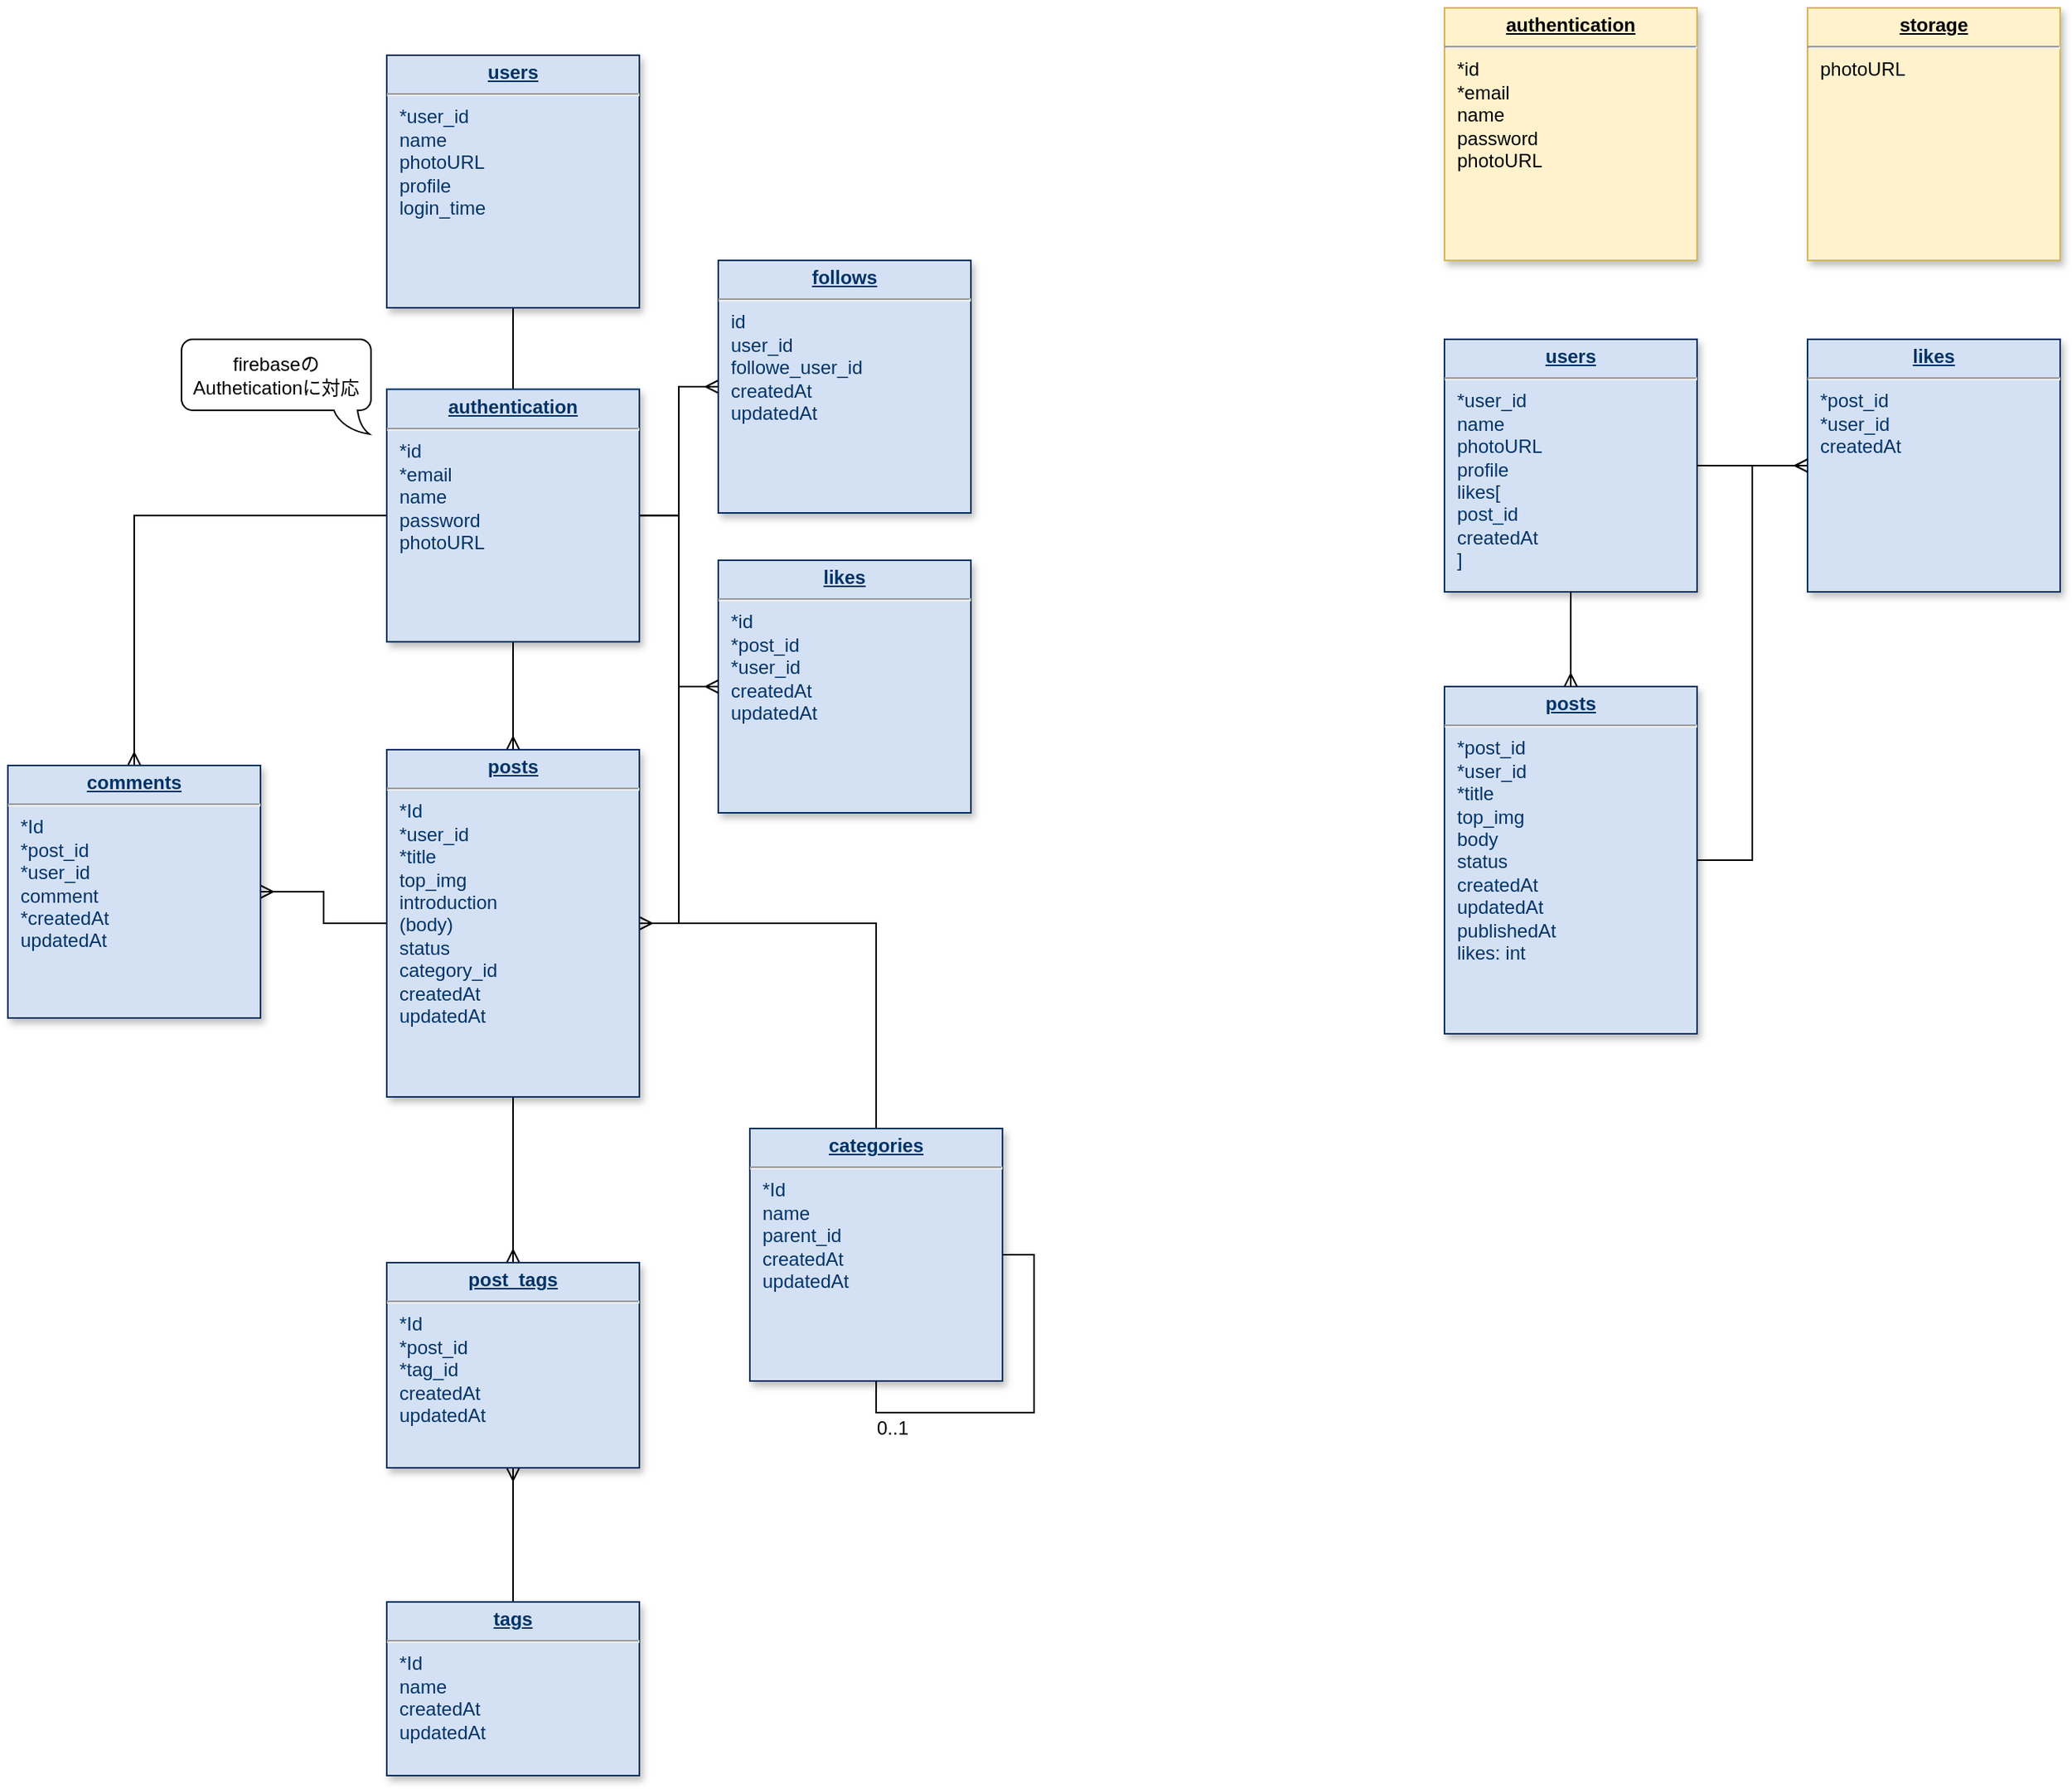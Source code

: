 <mxfile version="12.9.9" type="device"><diagram name="Page-1" id="efa7a0a1-bf9b-a30e-e6df-94a7791c09e9"><mxGraphModel dx="1086" dy="1975" grid="1" gridSize="10" guides="1" tooltips="1" connect="1" arrows="1" fold="1" page="1" pageScale="1" pageWidth="826" pageHeight="1169" background="#ffffff" math="0" shadow="0"><root><mxCell id="0"/><mxCell id="1" parent="0"/><mxCell id="yW_eNkcAo3tMrAiGbIfl-133" value="" style="edgeStyle=orthogonalEdgeStyle;rounded=0;orthogonalLoop=1;jettySize=auto;html=1;exitX=0;exitY=0.5;exitDx=0;exitDy=0;startArrow=none;startFill=0;endArrow=ERmany;endFill=0;" parent="1" source="yW_eNkcAo3tMrAiGbIfl-114" target="yW_eNkcAo3tMrAiGbIfl-116" edge="1"><mxGeometry x="0.874" y="-10" relative="1" as="geometry"><mxPoint as="offset"/></mxGeometry></mxCell><mxCell id="yW_eNkcAo3tMrAiGbIfl-134" style="edgeStyle=orthogonalEdgeStyle;rounded=0;orthogonalLoop=1;jettySize=auto;html=1;exitX=0.5;exitY=1;exitDx=0;exitDy=0;entryX=0.5;entryY=0;entryDx=0;entryDy=0;startArrow=none;startFill=0;endArrow=ERmany;endFill=0;" parent="1" source="yW_eNkcAo3tMrAiGbIfl-114" target="yW_eNkcAo3tMrAiGbIfl-115" edge="1"><mxGeometry relative="1" as="geometry"/></mxCell><mxCell id="yW_eNkcAo3tMrAiGbIfl-146" style="edgeStyle=orthogonalEdgeStyle;rounded=0;orthogonalLoop=1;jettySize=auto;html=1;exitX=1;exitY=0.5;exitDx=0;exitDy=0;startArrow=none;startFill=0;endArrow=ERmany;endFill=0;strokeColor=#000000;" parent="1" source="yW_eNkcAo3tMrAiGbIfl-114" target="yW_eNkcAo3tMrAiGbIfl-143" edge="1"><mxGeometry relative="1" as="geometry"/></mxCell><mxCell id="yW_eNkcAo3tMrAiGbIfl-147" style="edgeStyle=orthogonalEdgeStyle;rounded=0;orthogonalLoop=1;jettySize=auto;html=1;startArrow=none;startFill=0;endArrow=none;endFill=0;strokeColor=#000000;" parent="1" source="yW_eNkcAo3tMrAiGbIfl-114" target="yW_eNkcAo3tMrAiGbIfl-139" edge="1"><mxGeometry relative="1" as="geometry"/></mxCell><mxCell id="Z1QBE8p6qTVsPNZmEXse-2" value="" style="edgeStyle=orthogonalEdgeStyle;rounded=0;orthogonalLoop=1;jettySize=auto;html=1;entryX=0.5;entryY=1;entryDx=0;entryDy=0;endArrow=none;endFill=0;" parent="1" source="yW_eNkcAo3tMrAiGbIfl-114" target="Z1QBE8p6qTVsPNZmEXse-1" edge="1"><mxGeometry relative="1" as="geometry"/></mxCell><mxCell id="yW_eNkcAo3tMrAiGbIfl-114" value="&lt;p style=&quot;margin: 0px ; margin-top: 4px ; text-align: center ; text-decoration: underline&quot;&gt;&lt;strong&gt;authentication&lt;/strong&gt;&lt;/p&gt;&lt;hr&gt;&lt;p style=&quot;margin: 0px ; margin-left: 8px&quot;&gt;*id&lt;br&gt;&lt;/p&gt;&lt;p style=&quot;margin: 0px ; margin-left: 8px&quot;&gt;*email&lt;br&gt;&lt;/p&gt;&lt;p style=&quot;margin: 0px ; margin-left: 8px&quot;&gt;name&lt;br&gt;&lt;/p&gt;&lt;p style=&quot;margin: 0px ; margin-left: 8px&quot;&gt;password&lt;/p&gt;&lt;p style=&quot;margin: 0px ; margin-left: 8px&quot;&gt;photoURL&lt;/p&gt;" style="verticalAlign=top;align=left;overflow=fill;fontSize=12;fontFamily=Helvetica;html=1;strokeColor=#003366;shadow=1;fillColor=#D4E1F5;fontColor=#003366" parent="1" vertex="1"><mxGeometry x="380.0" y="31.64" width="160" height="160" as="geometry"/></mxCell><mxCell id="yW_eNkcAo3tMrAiGbIfl-135" value="" style="edgeStyle=orthogonalEdgeStyle;rounded=0;orthogonalLoop=1;jettySize=auto;html=1;exitX=0;exitY=0.5;exitDx=0;exitDy=0;startArrow=none;startFill=0;endArrow=ERmany;endFill=0;" parent="1" source="yW_eNkcAo3tMrAiGbIfl-115" target="yW_eNkcAo3tMrAiGbIfl-116" edge="1"><mxGeometry y="-10" relative="1" as="geometry"><mxPoint as="offset"/></mxGeometry></mxCell><mxCell id="yW_eNkcAo3tMrAiGbIfl-136" value="&lt;br&gt;" style="edgeStyle=orthogonalEdgeStyle;rounded=0;orthogonalLoop=1;jettySize=auto;html=1;exitX=1;exitY=0.5;exitDx=0;exitDy=0;startArrow=ERmany;startFill=0;strokeColor=#000000;endArrow=none;endFill=0;" parent="1" source="yW_eNkcAo3tMrAiGbIfl-115" target="yW_eNkcAo3tMrAiGbIfl-117" edge="1"><mxGeometry x="0.733" y="30" relative="1" as="geometry"><mxPoint as="offset"/></mxGeometry></mxCell><mxCell id="yW_eNkcAo3tMrAiGbIfl-137" value="" style="edgeStyle=orthogonalEdgeStyle;rounded=0;orthogonalLoop=1;jettySize=auto;html=1;exitX=0.5;exitY=1;exitDx=0;exitDy=0;startArrow=none;startFill=0;endArrow=ERmany;endFill=0;strokeColor=#000000;" parent="1" source="yW_eNkcAo3tMrAiGbIfl-115" target="yW_eNkcAo3tMrAiGbIfl-119" edge="1"><mxGeometry x="0.667" y="10" relative="1" as="geometry"><mxPoint as="offset"/></mxGeometry></mxCell><mxCell id="yW_eNkcAo3tMrAiGbIfl-115" value="&lt;p style=&quot;margin: 0px ; margin-top: 4px ; text-align: center ; text-decoration: underline&quot;&gt;&lt;strong&gt;posts&lt;br&gt;&lt;/strong&gt;&lt;/p&gt;&lt;hr&gt;&lt;p style=&quot;margin: 0px ; margin-left: 8px&quot;&gt;*Id&lt;br&gt;&lt;/p&gt;&lt;p style=&quot;margin: 0px ; margin-left: 8px&quot;&gt;*user_id&lt;/p&gt;&lt;p style=&quot;margin: 0px ; margin-left: 8px&quot;&gt;*title&lt;br&gt;&lt;/p&gt;&lt;p style=&quot;margin: 0px ; margin-left: 8px&quot;&gt;top_img&lt;/p&gt;&lt;p style=&quot;margin: 0px ; margin-left: 8px&quot;&gt;introduction&lt;/p&gt;&lt;p style=&quot;margin: 0px ; margin-left: 8px&quot;&gt;(body)&lt;/p&gt;&lt;p style=&quot;margin: 0px ; margin-left: 8px&quot;&gt;status&lt;/p&gt;&lt;p style=&quot;margin: 0px ; margin-left: 8px&quot;&gt;category_id&lt;/p&gt;&lt;p style=&quot;margin: 0px ; margin-left: 8px&quot;&gt;createdAt&lt;/p&gt;&lt;p style=&quot;margin: 0px ; margin-left: 8px&quot;&gt;updatedAt&lt;/p&gt;" style="verticalAlign=top;align=left;overflow=fill;fontSize=12;fontFamily=Helvetica;html=1;strokeColor=#003366;shadow=1;fillColor=#D4E1F5;fontColor=#003366" parent="1" vertex="1"><mxGeometry x="380" y="260" width="160" height="220" as="geometry"/></mxCell><mxCell id="yW_eNkcAo3tMrAiGbIfl-116" value="&lt;p style=&quot;margin: 0px ; margin-top: 4px ; text-align: center ; text-decoration: underline&quot;&gt;&lt;strong&gt;comments&lt;br&gt;&lt;/strong&gt;&lt;/p&gt;&lt;hr&gt;&lt;p style=&quot;margin: 0px ; margin-left: 8px&quot;&gt;*Id&lt;br&gt;&lt;/p&gt;&lt;p style=&quot;margin: 0px ; margin-left: 8px&quot;&gt;*post_id&lt;/p&gt;&lt;p style=&quot;margin: 0px ; margin-left: 8px&quot;&gt;*user_id&lt;br&gt;&lt;/p&gt;&lt;p style=&quot;margin: 0px ; margin-left: 8px&quot;&gt;comment&lt;br&gt;&lt;/p&gt;&lt;p style=&quot;margin: 0px ; margin-left: 8px&quot;&gt;*createdAt&lt;/p&gt;&lt;p style=&quot;margin: 0px ; margin-left: 8px&quot;&gt;updatedAt&lt;/p&gt;" style="verticalAlign=top;align=left;overflow=fill;fontSize=12;fontFamily=Helvetica;html=1;strokeColor=#003366;shadow=1;fillColor=#D4E1F5;fontColor=#003366" parent="1" vertex="1"><mxGeometry x="140.0" y="270.0" width="160" height="160" as="geometry"/></mxCell><mxCell id="yW_eNkcAo3tMrAiGbIfl-117" value="&lt;p style=&quot;margin: 0px ; margin-top: 4px ; text-align: center ; text-decoration: underline&quot;&gt;&lt;strong&gt;categories&lt;br&gt;&lt;/strong&gt;&lt;/p&gt;&lt;hr&gt;&lt;p style=&quot;margin: 0px ; margin-left: 8px&quot;&gt;*Id&lt;br&gt;&lt;/p&gt;&lt;p style=&quot;margin: 0px ; margin-left: 8px&quot;&gt;name&lt;/p&gt;&lt;p style=&quot;margin: 0px ; margin-left: 8px&quot;&gt;parent_id&lt;br&gt;&lt;/p&gt;&lt;p style=&quot;margin: 0px ; margin-left: 8px&quot;&gt;createdAt&lt;/p&gt;&lt;p style=&quot;margin: 0px ; margin-left: 8px&quot;&gt;updatedAt&lt;/p&gt;" style="verticalAlign=top;align=left;overflow=fill;fontSize=12;fontFamily=Helvetica;html=1;strokeColor=#003366;shadow=1;fillColor=#D4E1F5;fontColor=#003366" parent="1" vertex="1"><mxGeometry x="610" y="500.0" width="160" height="160" as="geometry"/></mxCell><mxCell id="yW_eNkcAo3tMrAiGbIfl-138" value="" style="edgeStyle=orthogonalEdgeStyle;rounded=0;orthogonalLoop=1;jettySize=auto;html=1;exitX=0.5;exitY=0;exitDx=0;exitDy=0;startArrow=none;startFill=0;endArrow=ERmany;endFill=0;strokeColor=#000000;" parent="1" source="yW_eNkcAo3tMrAiGbIfl-118" target="yW_eNkcAo3tMrAiGbIfl-119" edge="1"><mxGeometry x="0.667" y="-10" relative="1" as="geometry"><mxPoint as="offset"/></mxGeometry></mxCell><mxCell id="yW_eNkcAo3tMrAiGbIfl-118" value="&lt;p style=&quot;margin: 0px ; margin-top: 4px ; text-align: center ; text-decoration: underline&quot;&gt;&lt;strong&gt;tags&lt;br&gt;&lt;/strong&gt;&lt;/p&gt;&lt;hr&gt;&lt;p style=&quot;margin: 0px ; margin-left: 8px&quot;&gt;*Id&lt;br&gt;&lt;/p&gt;&lt;p style=&quot;margin: 0px ; margin-left: 8px&quot;&gt;name&lt;br&gt;&lt;/p&gt;&lt;p style=&quot;margin: 0px ; margin-left: 8px&quot;&gt;createdAt&lt;/p&gt;&lt;p style=&quot;margin: 0px ; margin-left: 8px&quot;&gt;updatedAt&lt;/p&gt;" style="verticalAlign=top;align=left;overflow=fill;fontSize=12;fontFamily=Helvetica;html=1;strokeColor=#003366;shadow=1;fillColor=#D4E1F5;fontColor=#003366" parent="1" vertex="1"><mxGeometry x="380" y="800" width="160" height="110" as="geometry"/></mxCell><mxCell id="yW_eNkcAo3tMrAiGbIfl-119" value="&lt;p style=&quot;margin: 0px ; margin-top: 4px ; text-align: center ; text-decoration: underline&quot;&gt;&lt;strong&gt;post_tags&lt;br&gt;&lt;/strong&gt;&lt;/p&gt;&lt;hr&gt;&lt;p style=&quot;margin: 0px ; margin-left: 8px&quot;&gt;*Id&lt;/p&gt;&lt;p style=&quot;margin: 0px ; margin-left: 8px&quot;&gt;*post_id&lt;/p&gt;&lt;p style=&quot;margin: 0px ; margin-left: 8px&quot;&gt;*tag_id&lt;br&gt;&lt;/p&gt;&lt;p style=&quot;margin: 0px ; margin-left: 8px&quot;&gt;createdAt&lt;/p&gt;&lt;p style=&quot;margin: 0px ; margin-left: 8px&quot;&gt;updatedAt&lt;/p&gt;" style="verticalAlign=top;align=left;overflow=fill;fontSize=12;fontFamily=Helvetica;html=1;strokeColor=#003366;shadow=1;fillColor=#D4E1F5;fontColor=#003366" parent="1" vertex="1"><mxGeometry x="380" y="585" width="160" height="130" as="geometry"/></mxCell><mxCell id="yW_eNkcAo3tMrAiGbIfl-139" value="&lt;p style=&quot;margin: 0px ; margin-top: 4px ; text-align: center ; text-decoration: underline&quot;&gt;&lt;strong&gt;likes&lt;br&gt;&lt;/strong&gt;&lt;/p&gt;&lt;hr&gt;&lt;p style=&quot;margin: 0px ; margin-left: 8px&quot;&gt;*id&lt;br&gt;&lt;/p&gt;&lt;p style=&quot;margin: 0px ; margin-left: 8px&quot;&gt;*post_id&lt;br&gt;&lt;/p&gt;&lt;p style=&quot;margin: 0px ; margin-left: 8px&quot;&gt;*user_id&lt;br&gt;&lt;/p&gt;&lt;p style=&quot;margin: 0px ; margin-left: 8px&quot;&gt;createdAt&lt;/p&gt;&lt;p style=&quot;margin: 0px ; margin-left: 8px&quot;&gt;updatedAt&lt;/p&gt;" style="verticalAlign=top;align=left;overflow=fill;fontSize=12;fontFamily=Helvetica;html=1;strokeColor=#003366;shadow=1;fillColor=#D4E1F5;fontColor=#003366" parent="1" vertex="1"><mxGeometry x="590" y="140.0" width="160" height="160" as="geometry"/></mxCell><mxCell id="yW_eNkcAo3tMrAiGbIfl-141" style="edgeStyle=orthogonalEdgeStyle;rounded=0;orthogonalLoop=1;jettySize=auto;html=1;exitX=1;exitY=0.5;exitDx=0;exitDy=0;entryX=0.5;entryY=1;entryDx=0;entryDy=0;startArrow=none;startFill=0;endArrow=none;endFill=0;strokeColor=#000000;" parent="1" source="yW_eNkcAo3tMrAiGbIfl-117" target="yW_eNkcAo3tMrAiGbIfl-117" edge="1"><mxGeometry relative="1" as="geometry"/></mxCell><mxCell id="yW_eNkcAo3tMrAiGbIfl-142" value="&lt;div&gt;0..1&lt;/div&gt;" style="text;html=1;align=center;verticalAlign=middle;resizable=0;points=[];labelBackgroundColor=#ffffff;" parent="yW_eNkcAo3tMrAiGbIfl-141" vertex="1" connectable="0"><mxGeometry x="0.567" y="3" relative="1" as="geometry"><mxPoint x="-22" y="7" as="offset"/></mxGeometry></mxCell><mxCell id="yW_eNkcAo3tMrAiGbIfl-143" value="&lt;p style=&quot;margin: 0px ; margin-top: 4px ; text-align: center ; text-decoration: underline&quot;&gt;&lt;strong&gt;follows&lt;br&gt;&lt;/strong&gt;&lt;/p&gt;&lt;hr&gt;&lt;p style=&quot;margin: 0px ; margin-left: 8px&quot;&gt;id&lt;br&gt;&lt;/p&gt;&lt;p style=&quot;margin: 0px ; margin-left: 8px&quot;&gt;user_id&lt;br&gt;&lt;/p&gt;&lt;p style=&quot;margin: 0px ; margin-left: 8px&quot;&gt;followe_user_id&lt;br&gt;&lt;/p&gt;&lt;p style=&quot;margin: 0px ; margin-left: 8px&quot;&gt;createdAt&lt;/p&gt;&lt;p style=&quot;margin: 0px ; margin-left: 8px&quot;&gt;updatedAt&lt;/p&gt;" style="verticalAlign=top;align=left;overflow=fill;fontSize=12;fontFamily=Helvetica;html=1;strokeColor=#003366;shadow=1;fillColor=#D4E1F5;fontColor=#003366" parent="1" vertex="1"><mxGeometry x="590" y="-50.0" width="160" height="160" as="geometry"/></mxCell><mxCell id="8V8J1kExbOc8kAmdwVim-6" value="" style="edgeStyle=orthogonalEdgeStyle;rounded=0;orthogonalLoop=1;jettySize=auto;html=1;exitX=1;exitY=0.5;exitDx=0;exitDy=0;startArrow=none;startFill=0;strokeColor=#000000;endArrow=ERmany;endFill=0;" parent="1" source="yW_eNkcAo3tMrAiGbIfl-115" target="yW_eNkcAo3tMrAiGbIfl-139" edge="1"><mxGeometry x="0.867" y="10" relative="1" as="geometry"><mxPoint x="550" y="360" as="sourcePoint"/><mxPoint x="700" y="510.0" as="targetPoint"/><mxPoint as="offset"/></mxGeometry></mxCell><mxCell id="Z1QBE8p6qTVsPNZmEXse-1" value="&lt;p style=&quot;margin: 0px ; margin-top: 4px ; text-align: center ; text-decoration: underline&quot;&gt;&lt;strong&gt;users&lt;br&gt;&lt;/strong&gt;&lt;/p&gt;&lt;hr&gt;&lt;p style=&quot;margin: 0px ; margin-left: 8px&quot;&gt;*user_id&lt;/p&gt;&lt;p style=&quot;margin: 0px ; margin-left: 8px&quot;&gt;name&lt;/p&gt;&lt;p style=&quot;margin: 0px ; margin-left: 8px&quot;&gt;photoURL&lt;/p&gt;&lt;p style=&quot;margin: 0px ; margin-left: 8px&quot;&gt;profile&lt;br&gt;&lt;/p&gt;&lt;p style=&quot;margin: 0px ; margin-left: 8px&quot;&gt;login_time&lt;/p&gt;" style="verticalAlign=top;align=left;overflow=fill;fontSize=12;fontFamily=Helvetica;html=1;strokeColor=#003366;shadow=1;fillColor=#D4E1F5;fontColor=#003366" parent="1" vertex="1"><mxGeometry x="380.0" y="-180.0" width="160" height="160" as="geometry"/></mxCell><mxCell id="Z1QBE8p6qTVsPNZmEXse-3" value="firebaseのAutheticationに対応" style="whiteSpace=wrap;html=1;shape=mxgraph.basic.roundRectCallout;dx=16;dy=15;size=7;boundedLbl=1;direction=east;flipH=1;" parent="1" vertex="1"><mxGeometry x="250" width="120" height="60" as="geometry"/></mxCell><mxCell id="eBh0_YIwmMBWDJ4CEMAQ-1" value="&lt;p style=&quot;margin: 0px ; margin-top: 4px ; text-align: center ; text-decoration: underline&quot;&gt;&lt;strong&gt;authentication&lt;/strong&gt;&lt;/p&gt;&lt;hr&gt;&lt;p style=&quot;margin: 0px ; margin-left: 8px&quot;&gt;*id&lt;br&gt;&lt;/p&gt;&lt;p style=&quot;margin: 0px ; margin-left: 8px&quot;&gt;*email&lt;br&gt;&lt;/p&gt;&lt;p style=&quot;margin: 0px ; margin-left: 8px&quot;&gt;name&lt;br&gt;&lt;/p&gt;&lt;p style=&quot;margin: 0px ; margin-left: 8px&quot;&gt;password&lt;/p&gt;&lt;p style=&quot;margin: 0px ; margin-left: 8px&quot;&gt;photoURL&lt;/p&gt;" style="verticalAlign=top;align=left;overflow=fill;fontSize=12;fontFamily=Helvetica;html=1;strokeColor=#d6b656;shadow=1;fillColor=#fff2cc;" parent="1" vertex="1"><mxGeometry x="1050" y="-210.0" width="160" height="160" as="geometry"/></mxCell><mxCell id="eBh0_YIwmMBWDJ4CEMAQ-2" value="&lt;p style=&quot;margin: 0px ; margin-top: 4px ; text-align: center ; text-decoration: underline&quot;&gt;&lt;strong&gt;users&lt;br&gt;&lt;/strong&gt;&lt;/p&gt;&lt;hr&gt;&lt;p style=&quot;margin: 0px ; margin-left: 8px&quot;&gt;*user_id&lt;/p&gt;&lt;p style=&quot;margin: 0px ; margin-left: 8px&quot;&gt;name&lt;/p&gt;&lt;p style=&quot;margin: 0px ; margin-left: 8px&quot;&gt;photoURL&lt;/p&gt;&lt;p style=&quot;margin: 0px ; margin-left: 8px&quot;&gt;profile&lt;/p&gt;&lt;p style=&quot;margin: 0px ; margin-left: 8px&quot;&gt;likes[&lt;/p&gt;&lt;p style=&quot;margin: 0px ; margin-left: 8px&quot;&gt;post_id&lt;/p&gt;&lt;p style=&quot;margin: 0px ; margin-left: 8px&quot;&gt;createdAt&lt;br&gt;&lt;/p&gt;&lt;p style=&quot;margin: 0px ; margin-left: 8px&quot;&gt;]&lt;/p&gt;" style="verticalAlign=top;align=left;overflow=fill;fontSize=12;fontFamily=Helvetica;html=1;strokeColor=#003366;shadow=1;fillColor=#D4E1F5;fontColor=#003366" parent="1" vertex="1"><mxGeometry x="1050" y="3.979e-13" width="160" height="160" as="geometry"/></mxCell><mxCell id="eBh0_YIwmMBWDJ4CEMAQ-4" value="&lt;p style=&quot;margin: 0px ; margin-top: 4px ; text-align: center ; text-decoration: underline&quot;&gt;&lt;strong&gt;posts&lt;br&gt;&lt;/strong&gt;&lt;/p&gt;&lt;hr&gt;&lt;p style=&quot;margin: 0px ; margin-left: 8px&quot;&gt;*post_id&lt;br&gt;&lt;/p&gt;&lt;p style=&quot;margin: 0px ; margin-left: 8px&quot;&gt;*user_id&lt;/p&gt;&lt;p style=&quot;margin: 0px ; margin-left: 8px&quot;&gt;*title&lt;br&gt;&lt;/p&gt;&lt;p style=&quot;margin: 0px ; margin-left: 8px&quot;&gt;top_img&lt;/p&gt;&lt;p style=&quot;margin: 0px ; margin-left: 8px&quot;&gt;body&lt;/p&gt;&lt;p style=&quot;margin: 0px ; margin-left: 8px&quot;&gt;status&lt;/p&gt;&lt;p style=&quot;margin: 0px ; margin-left: 8px&quot;&gt;createdAt&lt;/p&gt;&lt;p style=&quot;margin: 0px ; margin-left: 8px&quot;&gt;updatedAt&lt;/p&gt;&lt;p style=&quot;margin: 0px ; margin-left: 8px&quot;&gt;publishedAt&lt;/p&gt;&lt;p style=&quot;margin: 0px ; margin-left: 8px&quot;&gt;likes: int&lt;/p&gt;" style="verticalAlign=top;align=left;overflow=fill;fontSize=12;fontFamily=Helvetica;html=1;strokeColor=#003366;shadow=1;fillColor=#D4E1F5;fontColor=#003366" parent="1" vertex="1"><mxGeometry x="1050" y="220" width="160" height="220" as="geometry"/></mxCell><mxCell id="eBh0_YIwmMBWDJ4CEMAQ-5" value="&lt;p style=&quot;margin: 0px ; margin-top: 4px ; text-align: center ; text-decoration: underline&quot;&gt;&lt;strong&gt;storage&lt;/strong&gt;&lt;/p&gt;&lt;hr&gt;&lt;p style=&quot;margin: 0px ; margin-left: 8px&quot;&gt;photoURL&lt;/p&gt;&lt;p style=&quot;margin: 0px ; margin-left: 8px&quot;&gt;&lt;br&gt;&lt;/p&gt;" style="verticalAlign=top;align=left;overflow=fill;fontSize=12;fontFamily=Helvetica;html=1;strokeColor=#d6b656;shadow=1;fillColor=#fff2cc;" parent="1" vertex="1"><mxGeometry x="1280" y="-210.0" width="160" height="160" as="geometry"/></mxCell><mxCell id="eBh0_YIwmMBWDJ4CEMAQ-6" style="edgeStyle=orthogonalEdgeStyle;rounded=0;orthogonalLoop=1;jettySize=auto;html=1;exitX=0.5;exitY=0;exitDx=0;exitDy=0;startArrow=ERmany;startFill=0;endArrow=none;endFill=0;strokeColor=#000000;entryX=0.5;entryY=1;entryDx=0;entryDy=0;" parent="1" source="eBh0_YIwmMBWDJ4CEMAQ-4" target="eBh0_YIwmMBWDJ4CEMAQ-2" edge="1"><mxGeometry relative="1" as="geometry"><mxPoint x="1250" y="300.0" as="sourcePoint"/><mxPoint x="1300" y="218.419" as="targetPoint"/></mxGeometry></mxCell><mxCell id="WsoMYx2fZslMYD153-IM-1" value="&lt;p style=&quot;margin: 0px ; margin-top: 4px ; text-align: center ; text-decoration: underline&quot;&gt;&lt;strong&gt;likes&lt;br&gt;&lt;/strong&gt;&lt;/p&gt;&lt;hr&gt;&lt;p style=&quot;margin: 0px ; margin-left: 8px&quot;&gt;&lt;span&gt;*post_id&lt;/span&gt;&lt;br&gt;&lt;/p&gt;&lt;p style=&quot;margin: 0px ; margin-left: 8px&quot;&gt;*user_id&lt;br&gt;&lt;/p&gt;&lt;p style=&quot;margin: 0px ; margin-left: 8px&quot;&gt;createdAt&lt;/p&gt;" style="verticalAlign=top;align=left;overflow=fill;fontSize=12;fontFamily=Helvetica;html=1;strokeColor=#003366;shadow=1;fillColor=#D4E1F5;fontColor=#003366" vertex="1" parent="1"><mxGeometry x="1280" y="3.979e-13" width="160" height="160" as="geometry"/></mxCell><mxCell id="WsoMYx2fZslMYD153-IM-2" style="edgeStyle=orthogonalEdgeStyle;rounded=0;orthogonalLoop=1;jettySize=auto;html=1;exitX=0;exitY=0.5;exitDx=0;exitDy=0;startArrow=ERmany;startFill=0;endArrow=none;endFill=0;strokeColor=#000000;entryX=1;entryY=0.5;entryDx=0;entryDy=0;" edge="1" parent="1" source="WsoMYx2fZslMYD153-IM-1" target="eBh0_YIwmMBWDJ4CEMAQ-2"><mxGeometry relative="1" as="geometry"><mxPoint x="1140" y="230" as="sourcePoint"/><mxPoint x="1140" y="170.0" as="targetPoint"/><Array as="points"/></mxGeometry></mxCell><mxCell id="WsoMYx2fZslMYD153-IM-3" style="edgeStyle=orthogonalEdgeStyle;rounded=0;orthogonalLoop=1;jettySize=auto;html=1;startArrow=ERmany;startFill=0;endArrow=none;endFill=0;strokeColor=#000000;entryX=1;entryY=0.5;entryDx=0;entryDy=0;" edge="1" parent="1" source="WsoMYx2fZslMYD153-IM-1" target="eBh0_YIwmMBWDJ4CEMAQ-4"><mxGeometry relative="1" as="geometry"><mxPoint x="1150" y="240" as="sourcePoint"/><mxPoint x="1150" y="180.0" as="targetPoint"/></mxGeometry></mxCell></root></mxGraphModel></diagram></mxfile>